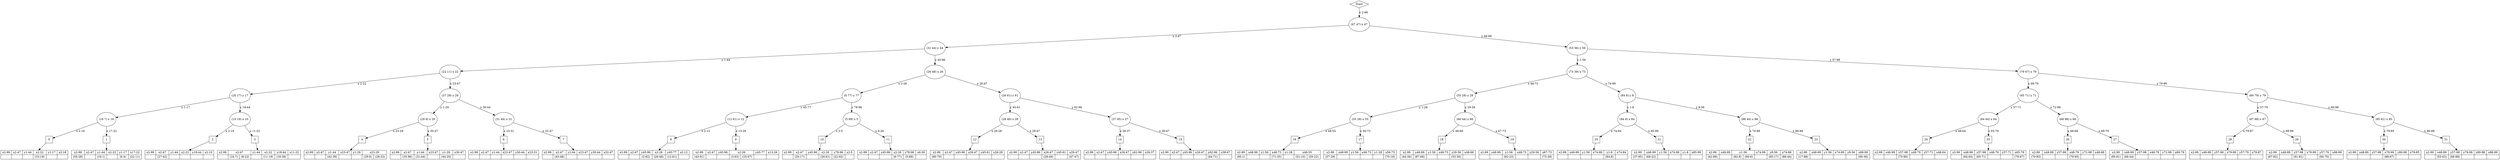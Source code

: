 digraph graphname{
ratio="fill";margin=0;
Node0 [shape=diamond label="Start"]
Node0 -> Node1 [label="x 2-99"]
Node1 [width=1 height=1 label ="(47 47) x 47"]
Node1 -> Node2 [label="x 2-47"]
Node2 [width=1 height=1 label ="(31 44) y 44"]
Node2 -> Node3 [label="y 1-44"]
Node3 [width=1 height=1 label ="(22 11) x 22"]
Node3 -> Node4 [label="x 2-22"]
Node4 [width=1 height=1 label ="(20 17) y 17"]
Node4 -> Node5 [label="y 1-17"]
Node5 [width=1 height=1 label ="(16 7) x 16"]
Node5 -> Node6 [label="x 2-16"]
Node6 [shape=rectangle width=0.5 height=0.5 label="0"]
struct37 [shape=record label=" {x2-99|{}}|{x2-47|{}}|{y1-44|{}}|{x2-22|{ (10-19)}}|{y1-17|{}}|{x2-16|{}}"]
Node6 -> struct37
Node5 -> Node7 [label="x 17-22"]
Node7 [shape=rectangle width=0.5 height=0.5 label="1"]
struct43 [shape=record label=" {x2-99|{ (55-28)}}|{x2-47|{}}|{y1-44|{ (16-1)}}|{x2-22|{}}|{y1-17|{ (6-4)}}|{x17-22|{ (22-11)}}"]
Node7 -> struct43
Node4 -> Node8 [label="y 18-44"]
Node8 [width=1 height=1 label ="(10 19) x 10"]
Node8 -> Node9 [label="x 2-10"]
Node9 [shape=rectangle width=0.5 height=0.5 label="2"]
struct55 [shape=record label=" {x2-99|{}}|{x2-47|{ (27-42)}}|{y1-44|{}}|{x2-22|{}}|{y18-44|{}}|{x2-10|{}}"]
Node9 -> struct55
Node8 -> Node10 [label="x 11-22"]
Node10 [shape=rectangle width=0.5 height=0.5 label="3"]
struct61 [shape=record label=" {x2-99|{}}|{x2-47|{ (16-7)|(8-22)}}|{y1-44|{}}|{x2-22|{ (11-19)}}|{y18-44|{ (18-38)}}|{x11-22|{}}"]
Node10 -> struct61
Node3 -> Node11 [label="x 23-47"]
Node11 [width=1 height=1 label ="(37 29) y 29"]
Node11 -> Node12 [label="y 1-29"]
Node12 [width=1 height=1 label ="(29 9) x 29"]
Node12 -> Node13 [label="x 23-29"]
Node13 [shape=rectangle width=0.5 height=0.5 label="4"]
struct79 [shape=record label=" {x2-99|{}}|{x2-47|{}}|{y1-44|{ (42-39)}}|{x23-47|{}}|{y1-29|{}}|{x23-29|{ (29-9)|(28-23)}}"]
Node13 -> struct79
Node12 -> Node14 [label="x 30-47"]
Node14 [shape=rectangle width=0.5 height=0.5 label="5"]
struct85 [shape=record label=" {x2-99|{}}|{x2-47|{ (35-96)}}|{y1-44|{ (31-44)}}|{x23-47|{}}|{y1-29|{ (44-20)}}|{x30-47|{}}"]
Node14 -> struct85
Node11 -> Node15 [label="y 30-44"]
Node15 [width=1 height=1 label ="(31 44) x 31"]
Node15 -> Node16 [label="x 23-31"]
Node16 [shape=rectangle width=0.5 height=0.5 label="6"]
struct97 [shape=record label=" {x2-99|{}}|{x2-47|{}}|{y1-44|{}}|{x23-47|{}}|{y30-44|{}}|{x23-31|{}}"]
Node16 -> struct97
Node15 -> Node17 [label="x 32-47"]
Node17 [shape=rectangle width=0.5 height=0.5 label="7"]
struct103 [shape=record label=" {x2-99|{}}|{x2-47|{ (43-48)}}|{y1-44|{}}|{x23-47|{}}|{y30-44|{}}|{x32-47|{}}"]
Node17 -> struct103
Node2 -> Node18 [label="y 45-96"]
Node18 [width=1 height=1 label ="(26 48) x 26"]
Node18 -> Node19 [label="x 2-26"]
Node19 [width=1 height=1 label ="(6 77) y 77"]
Node19 -> Node20 [label="y 45-77"]
Node20 [width=1 height=1 label ="(12 61) x 12"]
Node20 -> Node21 [label="x 2-12"]
Node21 [shape=rectangle width=0.5 height=0.5 label="8"]
struct127 [shape=record label=" {x2-99|{}}|{x2-47|{}}|{y45-96|{ (2-82)}}|{x2-26|{ (26-48)}}|{y45-77|{ (12-61)}}|{x2-12|{}}"]
Node21 -> struct127
Node20 -> Node22 [label="x 13-26"]
Node22 [shape=rectangle width=0.5 height=0.5 label="9"]
struct133 [shape=record label=" {x2-99|{ (43-91)}}|{x2-47|{}}|{y45-96|{}}|{x2-26|{ (3-63)|(25-67)}}|{y45-77|{}}|{x13-26|{}}"]
Node22 -> struct133
Node19 -> Node23 [label="y 78-96"]
Node23 [width=1 height=1 label ="(5 89) x 5"]
Node23 -> Node24 [label="x 2-5"]
Node24 [shape=rectangle width=0.5 height=0.5 label="10"]
struct145 [shape=record label=" {x2-99|{}}|{x2-47|{ (20-17)}}|{y45-96|{}}|{x2-26|{ (26-61)}}|{y78-96|{ (22-92)}}|{x2-5|{}}"]
Node24 -> struct145
Node23 -> Node25 [label="x 6-26"]
Node25 [shape=rectangle width=0.5 height=0.5 label="11"]
struct151 [shape=record label=" {x2-99|{}}|{x2-47|{}}|{y45-96|{}}|{x2-26|{ (6-77)}}|{y78-96|{ (5-89)}}|{x6-26|{}}"]
Node25 -> struct151
Node18 -> Node26 [label="x 26-47"]
Node26 [width=1 height=1 label ="(26 61) y 61"]
Node26 -> Node27 [label="y 45-61"]
Node27 [width=1 height=1 label ="(28 49) x 28"]
Node27 -> Node28 [label="x 26-28"]
Node28 [shape=rectangle width=0.5 height=0.5 label="12"]
struct169 [shape=record label=" {x2-99|{ (80-79)}}|{x2-47|{}}|{y45-96|{}}|{x26-47|{}}|{y45-61|{}}|{x26-28|{}}"]
Node28 -> struct169
Node27 -> Node29 [label="x 29-47"]
Node29 [shape=rectangle width=0.5 height=0.5 label="13"]
struct175 [shape=record label=" {x2-99|{}}|{x2-47|{}}|{y45-96|{}}|{x26-47|{ (28-49)}}|{y45-61|{}}|{x29-47|{ (47-47)}}"]
Node29 -> struct175
Node26 -> Node30 [label="y 62-96"]
Node30 [width=1 height=1 label ="(37 95) x 37"]
Node30 -> Node31 [label="x 26-37"]
Node31 [shape=rectangle width=0.5 height=0.5 label="14"]
struct187 [shape=record label=" {x2-99|{}}|{x2-47|{}}|{y45-96|{}}|{x26-47|{}}|{y62-96|{}}|{x26-37|{}}"]
Node31 -> struct187
Node30 -> Node32 [label="x 38-47"]
Node32 [shape=rectangle width=0.5 height=0.5 label="15"]
struct193 [shape=record label=" {x2-99|{}}|{x2-47|{}}|{y45-96|{}}|{x26-47|{}}|{y62-96|{ (44-71)}}|{x38-47|{}}"]
Node32 -> struct193
Node1 -> Node33 [label="x 48-99"]
Node33 [width=1 height=1 label ="(53 56) y 56"]
Node33 -> Node34 [label="y 1-56"]
Node34 [width=1 height=1 label ="(73 39) x 73"]
Node34 -> Node35 [label="x 48-73"]
Node35 [width=1 height=1 label ="(55 28) y 28"]
Node35 -> Node36 [label="y 1-28"]
Node36 [width=1 height=1 label ="(55 28) x 55"]
Node36 -> Node37 [label="x 48-55"]
Node37 [shape=rectangle width=0.5 height=0.5 label="16"]
struct223 [shape=record label=" {x2-99|{ (85-1)}}|{x48-99|{}}|{y1-56|{}}|{x48-73|{ (71-35)}}|{y1-28|{}}|{x48-55|{ (51-10)|(50-22)}}"]
Node37 -> struct223
Node36 -> Node38 [label="x 56-73"]
Node38 [shape=rectangle width=0.5 height=0.5 label="17"]
struct229 [shape=record label=" {x2-99|{ (37-29)}}|{x48-99|{}}|{y1-56|{}}|{x48-73|{}}|{y1-28|{}}|{x56-73|{ (70-18)}}"]
Node38 -> struct229
Node35 -> Node39 [label="y 29-56"]
Node39 [width=1 height=1 label ="(66 44) x 66"]
Node39 -> Node40 [label="x 48-66"]
Node40 [shape=rectangle width=0.5 height=0.5 label="18"]
struct241 [shape=record label=" {x2-99|{ (44-36)}}|{x48-99|{ (87-68)}}|{y1-56|{}}|{x48-73|{}}|{y29-56|{ (53-56)}}|{x48-66|{}}"]
Node40 -> struct241
Node39 -> Node41 [label="x 67-73"]
Node41 [shape=rectangle width=0.5 height=0.5 label="19"]
struct247 [shape=record label=" {x2-99|{}}|{x48-99|{}}|{y1-56|{ (82-23)}}|{x48-73|{}}|{y29-56|{}}|{x67-73|{ (73-39)}}"]
Node41 -> struct247
Node34 -> Node42 [label="x 74-99"]
Node42 [width=1 height=1 label ="(84 8) y 8"]
Node42 -> Node43 [label="y 1-8"]
Node43 [width=1 height=1 label ="(84 8) x 84"]
Node43 -> Node44 [label="x 74-84"]
Node44 [shape=rectangle width=0.5 height=0.5 label="20"]
struct265 [shape=record label=" {x2-99|{}}|{x48-99|{}}|{y1-56|{}}|{x74-99|{}}|{y1-8|{ (84-8)}}|{x74-84|{}}"]
Node44 -> struct265
Node43 -> Node45 [label="x 85-99"]
Node45 [shape=rectangle width=0.5 height=0.5 label="21"]
struct271 [shape=record label=" {x2-99|{ (37-95)}}|{x48-99|{ (69-22)}}|{y1-56|{}}|{x74-99|{}}|{y1-8|{}}|{x85-99|{}}"]
Node45 -> struct271
Node42 -> Node46 [label="y 9-56"]
Node46 [width=1 height=1 label ="(88 44) x 88"]
Node46 -> Node47 [label="x 74-88"]
Node47 [shape=rectangle width=0.5 height=0.5 label="22"]
struct283 [shape=record label=" {x2-99|{ (62-89)}}|{x48-99|{}}|{y1-56|{ (82-8)|(90-6)}}|{x74-99|{}}|{y9-56|{ (95-17)}}|{x74-88|{ (88-44)}}"]
Node47 -> struct283
Node46 -> Node48 [label="x 89-99"]
Node48 [shape=rectangle width=0.5 height=0.5 label="23"]
struct289 [shape=record label=" {x2-99|{ (17-88)}}|{x48-99|{}}|{y1-56|{}}|{x74-99|{}}|{y9-56|{}}|{x89-99|{ (99-36)}}"]
Node48 -> struct289
Node33 -> Node49 [label="y 57-98"]
Node49 [width=1 height=1 label ="(79 67) x 79"]
Node49 -> Node50 [label="x 48-79"]
Node50 [width=1 height=1 label ="(65 71) y 71"]
Node50 -> Node51 [label="y 57-71"]
Node51 [width=1 height=1 label ="(64 64) x 64"]
Node51 -> Node52 [label="x 48-64"]
Node52 [shape=rectangle width=0.5 height=0.5 label="24"]
struct313 [shape=record label=" {x2-99|{}}|{x48-99|{}}|{y57-98|{ (75-90)}}|{x48-79|{}}|{y57-71|{}}|{x48-64|{}}"]
Node52 -> struct313
Node51 -> Node53 [label="x 65-79"]
Node53 [shape=rectangle width=0.5 height=0.5 label="25"]
struct319 [shape=record label=" {x2-99|{}}|{x48-99|{ (64-64)}}|{y57-98|{ (65-71)}}|{x48-79|{}}|{y57-71|{}}|{x65-79|{ (79-67)}}"]
Node53 -> struct319
Node50 -> Node54 [label="y 72-98"]
Node54 [width=1 height=1 label ="(68 98) x 68"]
Node54 -> Node55 [label="x 48-68"]
Node55 [shape=rectangle width=0.5 height=0.5 label="26"]
struct331 [shape=record label=" {x2-99|{ (70-83)}}|{x48-99|{}}|{y57-98|{}}|{x48-79|{ (79-95)}}|{y72-98|{}}|{x48-68|{}}"]
Node55 -> struct331
Node54 -> Node56 [label="x 69-79"]
Node56 [shape=rectangle width=0.5 height=0.5 label="27"]
struct337 [shape=record label=" {x2-99|{ (85-81)}}|{x48-99|{ (66-44)}}|{y57-98|{}}|{x48-79|{}}|{y72-98|{}}|{x69-79|{}}"]
Node56 -> struct337
Node49 -> Node57 [label="x 79-99"]
Node57 [width=1 height=1 label ="(80 79) y 79"]
Node57 -> Node58 [label="y 57-79"]
Node58 [width=1 height=1 label ="(87 68) x 87"]
Node58 -> Node59 [label="x 79-87"]
Node59 [shape=rectangle width=0.5 height=0.5 label="28"]
struct355 [shape=record label=" {x2-99|{}}|{x48-99|{}}|{y57-98|{}}|{x79-99|{}}|{y57-79|{}}|{x79-87|{}}"]
Node59 -> struct355
Node58 -> Node60 [label="x 88-99"]
Node60 [shape=rectangle width=0.5 height=0.5 label="29"]
struct361 [shape=record label=" {x2-99|{ (87-92)}}|{x48-99|{}}|{y57-98|{ (91-81)}}|{x79-99|{}}|{y57-79|{ (94-70)}}|{x88-99|{}}"]
Node60 -> struct361
Node57 -> Node61 [label="y 80-98"]
Node61 [width=1 height=1 label ="(85 81) x 85"]
Node61 -> Node62 [label="x 79-85"]
Node62 [shape=rectangle width=0.5 height=0.5 label="30"]
struct373 [shape=record label=" {x2-99|{}}|{x48-99|{}}|{y57-98|{}}|{x79-99|{ (88-67)}}|{y80-98|{}}|{x79-85|{}}"]
Node62 -> struct373
Node61 -> Node63 [label="x 86-99"]
Node63 [shape=rectangle width=0.5 height=0.5 label="31"]
struct379 [shape=record label=" {x2-99|{}}|{x48-99|{ (55-63)}}|{y57-98|{ (68-98)}}|{x79-99|{}}|{y80-98|{}}|{x86-99|{}}"]
Node63 -> struct379
}
